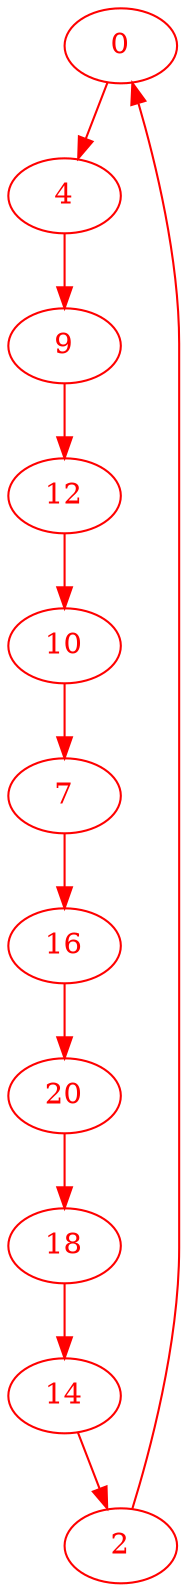digraph g{
node [color = red, fontcolor=red]; 0 2 4 7 9 10 12 14 16 18 20 ;
0 -> 4 [color=red] ;
2 -> 0 [color=red] ;
4 -> 9 [color=red] ;
7 -> 16 [color=red] ;
9 -> 12 [color=red] ;
10 -> 7 [color=red] ;
12 -> 10 [color=red] ;
14 -> 2 [color=red] ;
16 -> 20 [color=red] ;
18 -> 14 [color=red] ;
20 -> 18 [color=red] ;
}